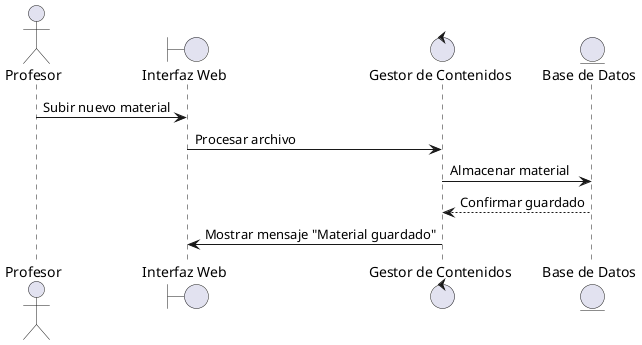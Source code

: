 @startuml 'Crear Material de Apoyo'
actor Profesor
boundary "Interfaz Web" as UI
control "Gestor de Contenidos" as GC
entity "Base de Datos" as DB

Profesor -> UI: Subir nuevo material
UI -> GC: Procesar archivo
GC -> DB: Almacenar material
DB --> GC: Confirmar guardado
GC -> UI: Mostrar mensaje "Material guardado"

@enduml
